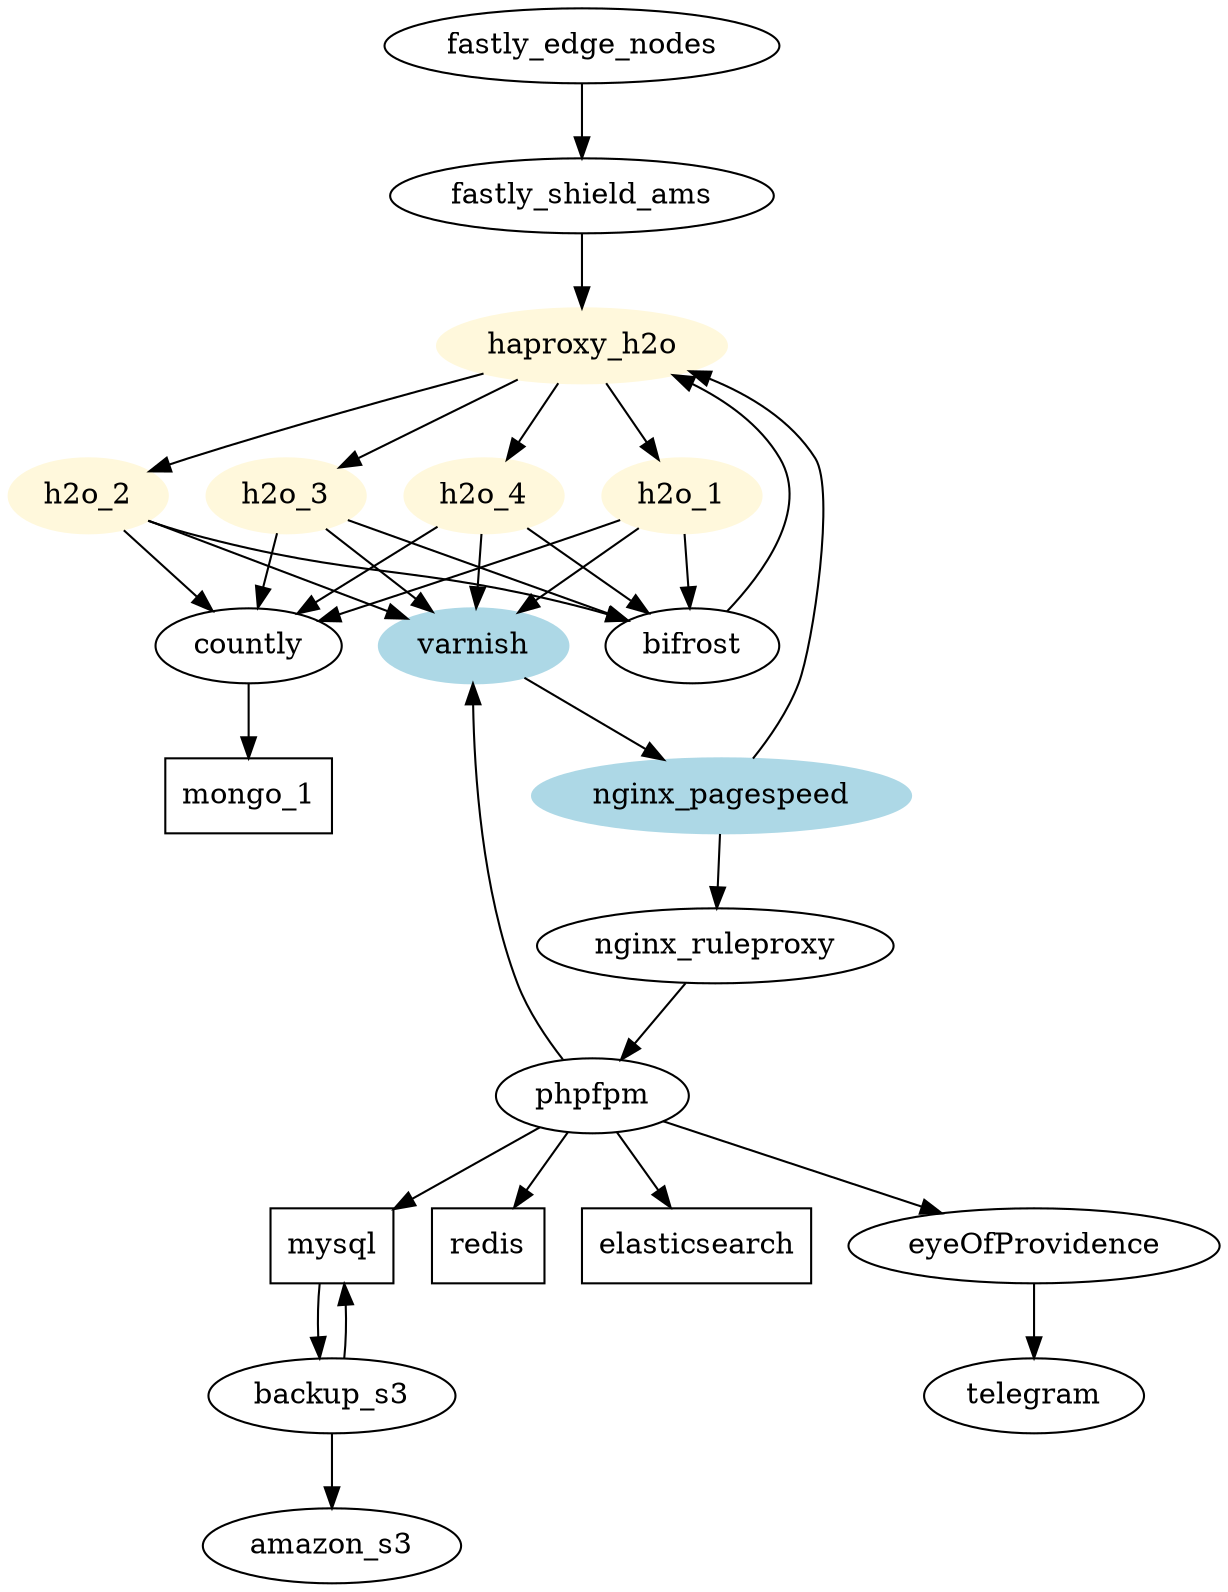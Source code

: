 digraph G {
    subgraph incoming {
        node [style=filled,color=cornsilk];

        haproxy_h2o -> h2o_1;
        haproxy_h2o -> h2o_2;
        haproxy_h2o -> h2o_3;
        haproxy_h2o -> h2o_4;

        label = "h2o";
        color=blue
    }

    subgraph balance {
        node [style=filled,color=lightblue];

        varnish -> nginx_pagespeed;

        label = "Caching";
    }

    fastly_edge_nodes -> fastly_shield_ams;

    fastly_shield_ams -> haproxy_h2o;

    h2o_1 -> varnish;
    h2o_2 -> varnish;
    h2o_3 -> varnish;
    h2o_4 -> varnish;

    h2o_1 -> countly;
    h2o_2 -> countly;
    h2o_3 -> countly;
    h2o_4 -> countly;

    countly -> mongo_1;

    h2o_1 -> bifrost;
    h2o_2 -> bifrost;
    h2o_3 -> bifrost;
    h2o_4 -> bifrost;

    bifrost -> haproxy_h2o;

    nginx_pagespeed -> haproxy_h2o;
    nginx_pagespeed -> nginx_ruleproxy;

    nginx_ruleproxy -> phpfpm;

    phpfpm -> mysql;
    phpfpm -> redis;
    phpfpm -> elasticsearch;
    phpfpm -> eyeOfProvidence;
    phpfpm -> varnish;

    eyeOfProvidence -> telegram;

    mysql -> backup_s3;
    backup_s3 -> mysql;
    backup_s3 -> amazon_s3;

    mysql [shape=box];
    redis [shape=box];
    mongo_1 [shape=box];
    elasticsearch [shape=box];
}
